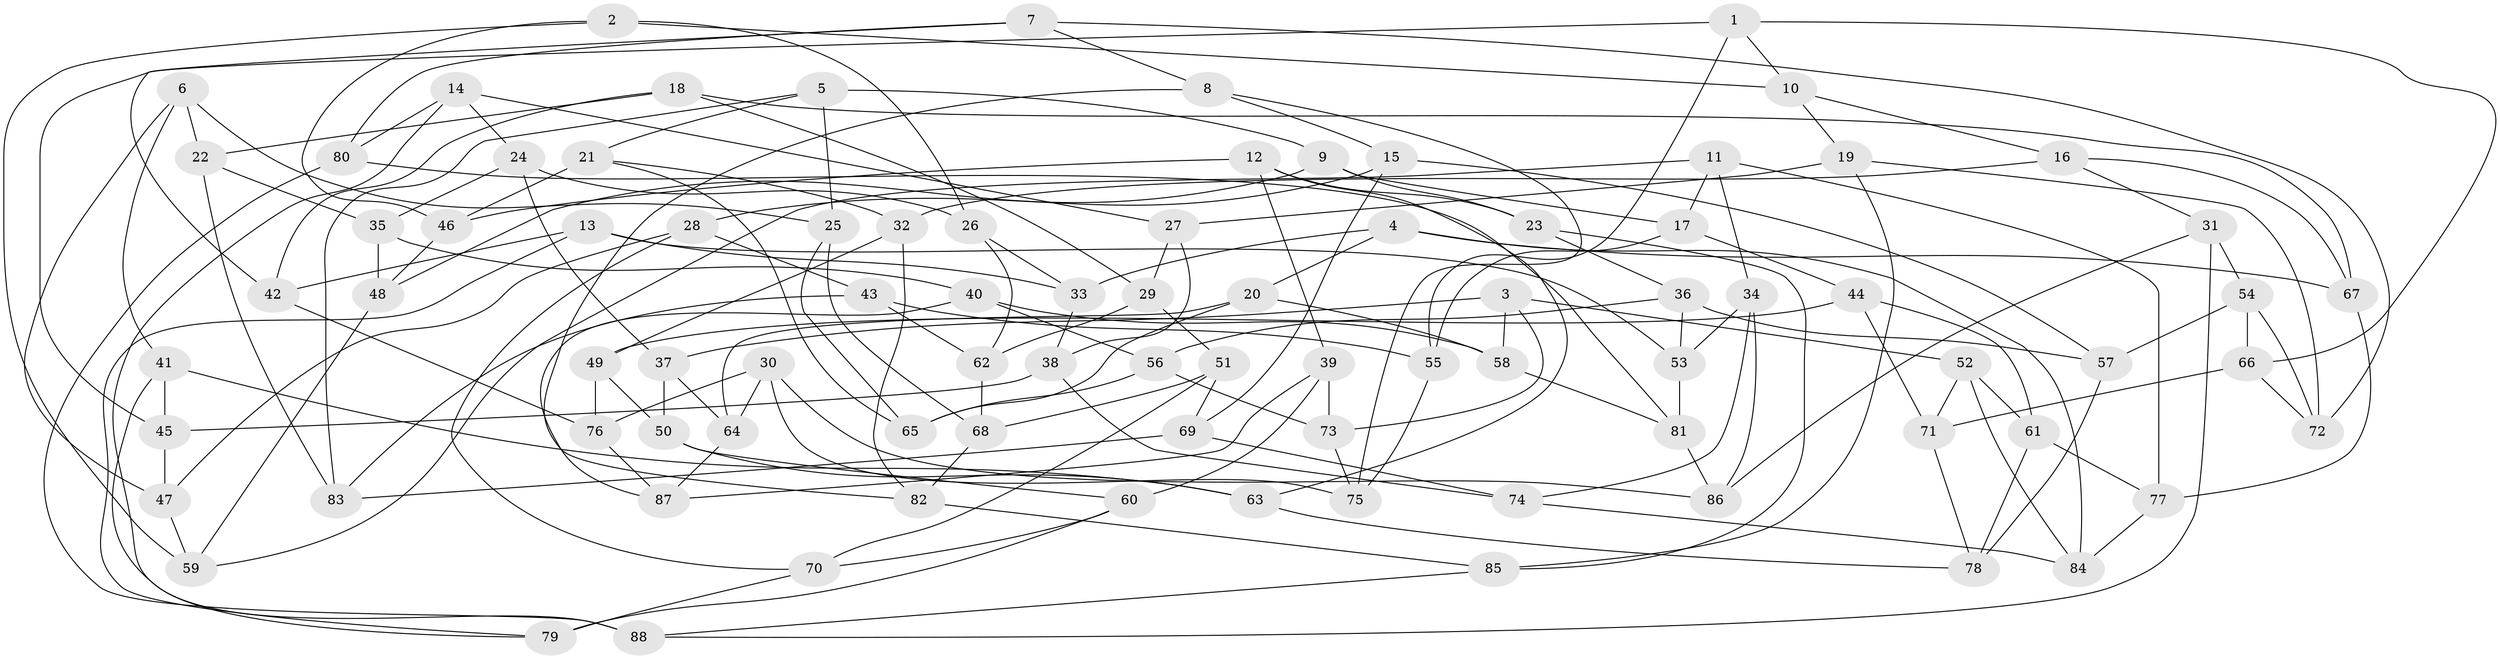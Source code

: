 // Generated by graph-tools (version 1.1) at 2025/16/03/09/25 04:16:17]
// undirected, 88 vertices, 176 edges
graph export_dot {
graph [start="1"]
  node [color=gray90,style=filled];
  1;
  2;
  3;
  4;
  5;
  6;
  7;
  8;
  9;
  10;
  11;
  12;
  13;
  14;
  15;
  16;
  17;
  18;
  19;
  20;
  21;
  22;
  23;
  24;
  25;
  26;
  27;
  28;
  29;
  30;
  31;
  32;
  33;
  34;
  35;
  36;
  37;
  38;
  39;
  40;
  41;
  42;
  43;
  44;
  45;
  46;
  47;
  48;
  49;
  50;
  51;
  52;
  53;
  54;
  55;
  56;
  57;
  58;
  59;
  60;
  61;
  62;
  63;
  64;
  65;
  66;
  67;
  68;
  69;
  70;
  71;
  72;
  73;
  74;
  75;
  76;
  77;
  78;
  79;
  80;
  81;
  82;
  83;
  84;
  85;
  86;
  87;
  88;
  1 -- 10;
  1 -- 55;
  1 -- 45;
  1 -- 66;
  2 -- 46;
  2 -- 10;
  2 -- 26;
  2 -- 59;
  3 -- 58;
  3 -- 52;
  3 -- 73;
  3 -- 37;
  4 -- 20;
  4 -- 84;
  4 -- 33;
  4 -- 67;
  5 -- 25;
  5 -- 83;
  5 -- 9;
  5 -- 21;
  6 -- 47;
  6 -- 25;
  6 -- 22;
  6 -- 41;
  7 -- 72;
  7 -- 8;
  7 -- 42;
  7 -- 80;
  8 -- 82;
  8 -- 75;
  8 -- 15;
  9 -- 48;
  9 -- 17;
  9 -- 23;
  10 -- 19;
  10 -- 16;
  11 -- 59;
  11 -- 17;
  11 -- 34;
  11 -- 77;
  12 -- 39;
  12 -- 23;
  12 -- 63;
  12 -- 46;
  13 -- 42;
  13 -- 33;
  13 -- 53;
  13 -- 79;
  14 -- 27;
  14 -- 80;
  14 -- 88;
  14 -- 24;
  15 -- 57;
  15 -- 28;
  15 -- 69;
  16 -- 31;
  16 -- 67;
  16 -- 32;
  17 -- 44;
  17 -- 55;
  18 -- 29;
  18 -- 42;
  18 -- 22;
  18 -- 67;
  19 -- 27;
  19 -- 72;
  19 -- 85;
  20 -- 64;
  20 -- 65;
  20 -- 58;
  21 -- 46;
  21 -- 32;
  21 -- 65;
  22 -- 35;
  22 -- 83;
  23 -- 36;
  23 -- 85;
  24 -- 26;
  24 -- 35;
  24 -- 37;
  25 -- 68;
  25 -- 65;
  26 -- 62;
  26 -- 33;
  27 -- 38;
  27 -- 29;
  28 -- 43;
  28 -- 70;
  28 -- 47;
  29 -- 62;
  29 -- 51;
  30 -- 75;
  30 -- 86;
  30 -- 76;
  30 -- 64;
  31 -- 88;
  31 -- 86;
  31 -- 54;
  32 -- 49;
  32 -- 82;
  33 -- 38;
  34 -- 74;
  34 -- 53;
  34 -- 86;
  35 -- 48;
  35 -- 40;
  36 -- 56;
  36 -- 57;
  36 -- 53;
  37 -- 50;
  37 -- 64;
  38 -- 45;
  38 -- 74;
  39 -- 60;
  39 -- 73;
  39 -- 87;
  40 -- 56;
  40 -- 87;
  40 -- 58;
  41 -- 79;
  41 -- 45;
  41 -- 63;
  42 -- 76;
  43 -- 62;
  43 -- 83;
  43 -- 55;
  44 -- 71;
  44 -- 49;
  44 -- 61;
  45 -- 47;
  46 -- 48;
  47 -- 59;
  48 -- 59;
  49 -- 76;
  49 -- 50;
  50 -- 60;
  50 -- 63;
  51 -- 68;
  51 -- 70;
  51 -- 69;
  52 -- 61;
  52 -- 71;
  52 -- 84;
  53 -- 81;
  54 -- 72;
  54 -- 66;
  54 -- 57;
  55 -- 75;
  56 -- 73;
  56 -- 65;
  57 -- 78;
  58 -- 81;
  60 -- 79;
  60 -- 70;
  61 -- 78;
  61 -- 77;
  62 -- 68;
  63 -- 78;
  64 -- 87;
  66 -- 72;
  66 -- 71;
  67 -- 77;
  68 -- 82;
  69 -- 74;
  69 -- 83;
  70 -- 79;
  71 -- 78;
  73 -- 75;
  74 -- 84;
  76 -- 87;
  77 -- 84;
  80 -- 81;
  80 -- 88;
  81 -- 86;
  82 -- 85;
  85 -- 88;
}

